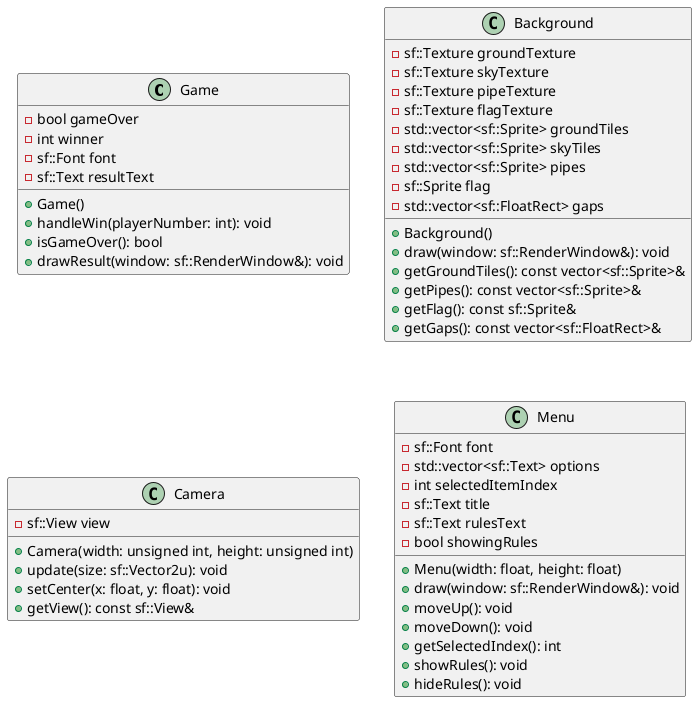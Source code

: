 @startuml Game Classes Diagram

class Game {
  - bool gameOver
  - int winner
  - sf::Font font
  - sf::Text resultText
  
  + Game()
  + handleWin(playerNumber: int): void
  + isGameOver(): bool
  + drawResult(window: sf::RenderWindow&): void
}

class Background {
  - sf::Texture groundTexture
  - sf::Texture skyTexture
  - sf::Texture pipeTexture
  - sf::Texture flagTexture
  - std::vector<sf::Sprite> groundTiles
  - std::vector<sf::Sprite> skyTiles
  - std::vector<sf::Sprite> pipes
  - sf::Sprite flag
  - std::vector<sf::FloatRect> gaps
  
  + Background()
  + draw(window: sf::RenderWindow&): void
  + getGroundTiles(): const vector<sf::Sprite>&
  + getPipes(): const vector<sf::Sprite>&
  + getFlag(): const sf::Sprite&
  + getGaps(): const vector<sf::FloatRect>&
}

class Camera {
  - sf::View view
  
  + Camera(width: unsigned int, height: unsigned int)
  + update(size: sf::Vector2u): void
  + setCenter(x: float, y: float): void
  + getView(): const sf::View&
}

class Menu {
  - sf::Font font
  - std::vector<sf::Text> options
  - int selectedItemIndex
  - sf::Text title
  - sf::Text rulesText
  - bool showingRules
  
  + Menu(width: float, height: float)
  + draw(window: sf::RenderWindow&): void
  + moveUp(): void
  + moveDown(): void
  + getSelectedIndex(): int
  + showRules(): void
  + hideRules(): void
}

@enduml
